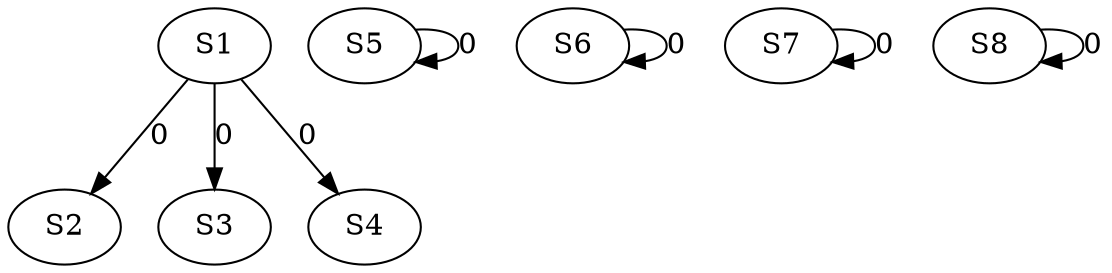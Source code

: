 strict digraph {
	S1 -> S2 [ label = 0 ];
	S1 -> S3 [ label = 0 ];
	S1 -> S4 [ label = 0 ];
	S5 -> S5 [ label = 0 ];
	S6 -> S6 [ label = 0 ];
	S7 -> S7 [ label = 0 ];
	S8 -> S8 [ label = 0 ];
}